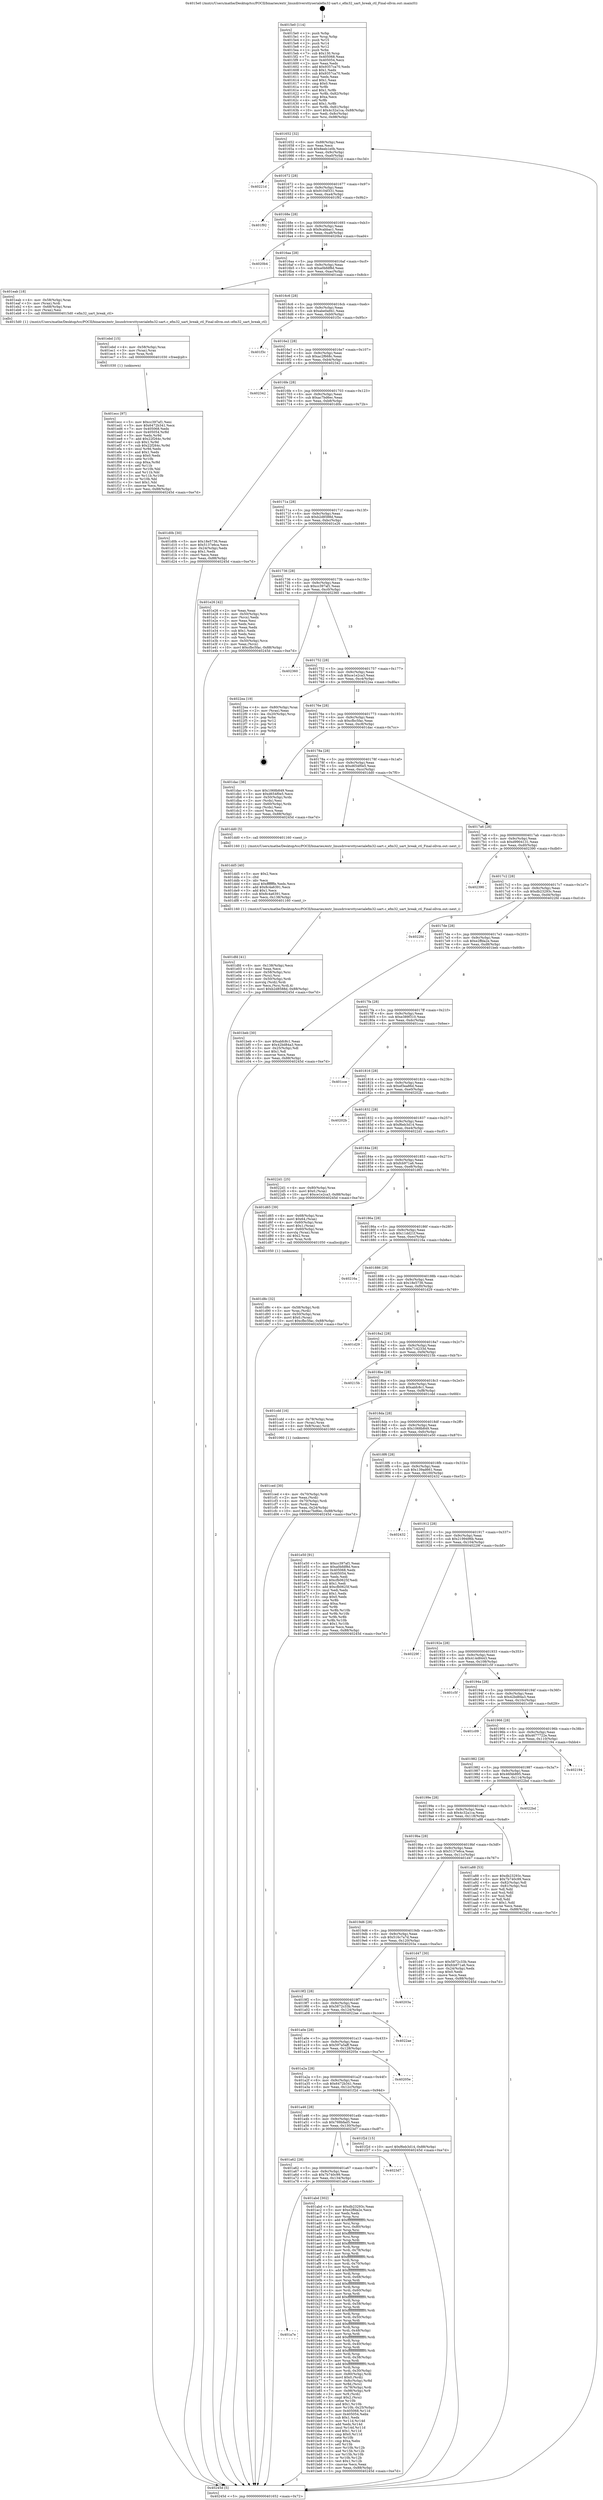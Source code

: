 digraph "0x4015e0" {
  label = "0x4015e0 (/mnt/c/Users/mathe/Desktop/tcc/POCII/binaries/extr_linuxdriversttyserialefm32-uart.c_efm32_uart_break_ctl_Final-ollvm.out::main(0))"
  labelloc = "t"
  node[shape=record]

  Entry [label="",width=0.3,height=0.3,shape=circle,fillcolor=black,style=filled]
  "0x401652" [label="{
     0x401652 [32]\l
     | [instrs]\l
     &nbsp;&nbsp;0x401652 \<+6\>: mov -0x88(%rbp),%eax\l
     &nbsp;&nbsp;0x401658 \<+2\>: mov %eax,%ecx\l
     &nbsp;&nbsp;0x40165a \<+6\>: sub $0x8eeb1e0b,%ecx\l
     &nbsp;&nbsp;0x401660 \<+6\>: mov %eax,-0x9c(%rbp)\l
     &nbsp;&nbsp;0x401666 \<+6\>: mov %ecx,-0xa0(%rbp)\l
     &nbsp;&nbsp;0x40166c \<+6\>: je 000000000040221d \<main+0xc3d\>\l
  }"]
  "0x40221d" [label="{
     0x40221d\l
  }", style=dashed]
  "0x401672" [label="{
     0x401672 [28]\l
     | [instrs]\l
     &nbsp;&nbsp;0x401672 \<+5\>: jmp 0000000000401677 \<main+0x97\>\l
     &nbsp;&nbsp;0x401677 \<+6\>: mov -0x9c(%rbp),%eax\l
     &nbsp;&nbsp;0x40167d \<+5\>: sub $0x9104f331,%eax\l
     &nbsp;&nbsp;0x401682 \<+6\>: mov %eax,-0xa4(%rbp)\l
     &nbsp;&nbsp;0x401688 \<+6\>: je 0000000000401f92 \<main+0x9b2\>\l
  }"]
  Exit [label="",width=0.3,height=0.3,shape=circle,fillcolor=black,style=filled,peripheries=2]
  "0x401f92" [label="{
     0x401f92\l
  }", style=dashed]
  "0x40168e" [label="{
     0x40168e [28]\l
     | [instrs]\l
     &nbsp;&nbsp;0x40168e \<+5\>: jmp 0000000000401693 \<main+0xb3\>\l
     &nbsp;&nbsp;0x401693 \<+6\>: mov -0x9c(%rbp),%eax\l
     &nbsp;&nbsp;0x401699 \<+5\>: sub $0x9cabbac1,%eax\l
     &nbsp;&nbsp;0x40169e \<+6\>: mov %eax,-0xa8(%rbp)\l
     &nbsp;&nbsp;0x4016a4 \<+6\>: je 00000000004020b4 \<main+0xad4\>\l
  }"]
  "0x401ecc" [label="{
     0x401ecc [97]\l
     | [instrs]\l
     &nbsp;&nbsp;0x401ecc \<+5\>: mov $0xcc397af1,%esi\l
     &nbsp;&nbsp;0x401ed1 \<+5\>: mov $0x6472b341,%ecx\l
     &nbsp;&nbsp;0x401ed6 \<+7\>: mov 0x405068,%edx\l
     &nbsp;&nbsp;0x401edd \<+8\>: mov 0x405054,%r8d\l
     &nbsp;&nbsp;0x401ee5 \<+3\>: mov %edx,%r9d\l
     &nbsp;&nbsp;0x401ee8 \<+7\>: add $0x22f264c,%r9d\l
     &nbsp;&nbsp;0x401eef \<+4\>: sub $0x1,%r9d\l
     &nbsp;&nbsp;0x401ef3 \<+7\>: sub $0x22f264c,%r9d\l
     &nbsp;&nbsp;0x401efa \<+4\>: imul %r9d,%edx\l
     &nbsp;&nbsp;0x401efe \<+3\>: and $0x1,%edx\l
     &nbsp;&nbsp;0x401f01 \<+3\>: cmp $0x0,%edx\l
     &nbsp;&nbsp;0x401f04 \<+4\>: sete %r10b\l
     &nbsp;&nbsp;0x401f08 \<+4\>: cmp $0xa,%r8d\l
     &nbsp;&nbsp;0x401f0c \<+4\>: setl %r11b\l
     &nbsp;&nbsp;0x401f10 \<+3\>: mov %r10b,%bl\l
     &nbsp;&nbsp;0x401f13 \<+3\>: and %r11b,%bl\l
     &nbsp;&nbsp;0x401f16 \<+3\>: xor %r11b,%r10b\l
     &nbsp;&nbsp;0x401f19 \<+3\>: or %r10b,%bl\l
     &nbsp;&nbsp;0x401f1c \<+3\>: test $0x1,%bl\l
     &nbsp;&nbsp;0x401f1f \<+3\>: cmovne %ecx,%esi\l
     &nbsp;&nbsp;0x401f22 \<+6\>: mov %esi,-0x88(%rbp)\l
     &nbsp;&nbsp;0x401f28 \<+5\>: jmp 000000000040245d \<main+0xe7d\>\l
  }"]
  "0x4020b4" [label="{
     0x4020b4\l
  }", style=dashed]
  "0x4016aa" [label="{
     0x4016aa [28]\l
     | [instrs]\l
     &nbsp;&nbsp;0x4016aa \<+5\>: jmp 00000000004016af \<main+0xcf\>\l
     &nbsp;&nbsp;0x4016af \<+6\>: mov -0x9c(%rbp),%eax\l
     &nbsp;&nbsp;0x4016b5 \<+5\>: sub $0xa0bfdf8d,%eax\l
     &nbsp;&nbsp;0x4016ba \<+6\>: mov %eax,-0xac(%rbp)\l
     &nbsp;&nbsp;0x4016c0 \<+6\>: je 0000000000401eab \<main+0x8cb\>\l
  }"]
  "0x401ebd" [label="{
     0x401ebd [15]\l
     | [instrs]\l
     &nbsp;&nbsp;0x401ebd \<+4\>: mov -0x58(%rbp),%rax\l
     &nbsp;&nbsp;0x401ec1 \<+3\>: mov (%rax),%rax\l
     &nbsp;&nbsp;0x401ec4 \<+3\>: mov %rax,%rdi\l
     &nbsp;&nbsp;0x401ec7 \<+5\>: call 0000000000401030 \<free@plt\>\l
     | [calls]\l
     &nbsp;&nbsp;0x401030 \{1\} (unknown)\l
  }"]
  "0x401eab" [label="{
     0x401eab [18]\l
     | [instrs]\l
     &nbsp;&nbsp;0x401eab \<+4\>: mov -0x58(%rbp),%rax\l
     &nbsp;&nbsp;0x401eaf \<+3\>: mov (%rax),%rdi\l
     &nbsp;&nbsp;0x401eb2 \<+4\>: mov -0x68(%rbp),%rax\l
     &nbsp;&nbsp;0x401eb6 \<+2\>: mov (%rax),%esi\l
     &nbsp;&nbsp;0x401eb8 \<+5\>: call 00000000004015d0 \<efm32_uart_break_ctl\>\l
     | [calls]\l
     &nbsp;&nbsp;0x4015d0 \{1\} (/mnt/c/Users/mathe/Desktop/tcc/POCII/binaries/extr_linuxdriversttyserialefm32-uart.c_efm32_uart_break_ctl_Final-ollvm.out::efm32_uart_break_ctl)\l
  }"]
  "0x4016c6" [label="{
     0x4016c6 [28]\l
     | [instrs]\l
     &nbsp;&nbsp;0x4016c6 \<+5\>: jmp 00000000004016cb \<main+0xeb\>\l
     &nbsp;&nbsp;0x4016cb \<+6\>: mov -0x9c(%rbp),%eax\l
     &nbsp;&nbsp;0x4016d1 \<+5\>: sub $0xabe0a941,%eax\l
     &nbsp;&nbsp;0x4016d6 \<+6\>: mov %eax,-0xb0(%rbp)\l
     &nbsp;&nbsp;0x4016dc \<+6\>: je 0000000000401f3c \<main+0x95c\>\l
  }"]
  "0x401dfd" [label="{
     0x401dfd [41]\l
     | [instrs]\l
     &nbsp;&nbsp;0x401dfd \<+6\>: mov -0x138(%rbp),%ecx\l
     &nbsp;&nbsp;0x401e03 \<+3\>: imul %eax,%ecx\l
     &nbsp;&nbsp;0x401e06 \<+4\>: mov -0x58(%rbp),%rsi\l
     &nbsp;&nbsp;0x401e0a \<+3\>: mov (%rsi),%rsi\l
     &nbsp;&nbsp;0x401e0d \<+4\>: mov -0x50(%rbp),%rdi\l
     &nbsp;&nbsp;0x401e11 \<+3\>: movslq (%rdi),%rdi\l
     &nbsp;&nbsp;0x401e14 \<+3\>: mov %ecx,(%rsi,%rdi,4)\l
     &nbsp;&nbsp;0x401e17 \<+10\>: movl $0xb2d8588d,-0x88(%rbp)\l
     &nbsp;&nbsp;0x401e21 \<+5\>: jmp 000000000040245d \<main+0xe7d\>\l
  }"]
  "0x401f3c" [label="{
     0x401f3c\l
  }", style=dashed]
  "0x4016e2" [label="{
     0x4016e2 [28]\l
     | [instrs]\l
     &nbsp;&nbsp;0x4016e2 \<+5\>: jmp 00000000004016e7 \<main+0x107\>\l
     &nbsp;&nbsp;0x4016e7 \<+6\>: mov -0x9c(%rbp),%eax\l
     &nbsp;&nbsp;0x4016ed \<+5\>: sub $0xac2f668c,%eax\l
     &nbsp;&nbsp;0x4016f2 \<+6\>: mov %eax,-0xb4(%rbp)\l
     &nbsp;&nbsp;0x4016f8 \<+6\>: je 0000000000402342 \<main+0xd62\>\l
  }"]
  "0x401dd5" [label="{
     0x401dd5 [40]\l
     | [instrs]\l
     &nbsp;&nbsp;0x401dd5 \<+5\>: mov $0x2,%ecx\l
     &nbsp;&nbsp;0x401dda \<+1\>: cltd\l
     &nbsp;&nbsp;0x401ddb \<+2\>: idiv %ecx\l
     &nbsp;&nbsp;0x401ddd \<+6\>: imul $0xfffffffe,%edx,%ecx\l
     &nbsp;&nbsp;0x401de3 \<+6\>: add $0x8c4a6391,%ecx\l
     &nbsp;&nbsp;0x401de9 \<+3\>: add $0x1,%ecx\l
     &nbsp;&nbsp;0x401dec \<+6\>: sub $0x8c4a6391,%ecx\l
     &nbsp;&nbsp;0x401df2 \<+6\>: mov %ecx,-0x138(%rbp)\l
     &nbsp;&nbsp;0x401df8 \<+5\>: call 0000000000401160 \<next_i\>\l
     | [calls]\l
     &nbsp;&nbsp;0x401160 \{1\} (/mnt/c/Users/mathe/Desktop/tcc/POCII/binaries/extr_linuxdriversttyserialefm32-uart.c_efm32_uart_break_ctl_Final-ollvm.out::next_i)\l
  }"]
  "0x402342" [label="{
     0x402342\l
  }", style=dashed]
  "0x4016fe" [label="{
     0x4016fe [28]\l
     | [instrs]\l
     &nbsp;&nbsp;0x4016fe \<+5\>: jmp 0000000000401703 \<main+0x123\>\l
     &nbsp;&nbsp;0x401703 \<+6\>: mov -0x9c(%rbp),%eax\l
     &nbsp;&nbsp;0x401709 \<+5\>: sub $0xac7bd6ec,%eax\l
     &nbsp;&nbsp;0x40170e \<+6\>: mov %eax,-0xb8(%rbp)\l
     &nbsp;&nbsp;0x401714 \<+6\>: je 0000000000401d0b \<main+0x72b\>\l
  }"]
  "0x401d8c" [label="{
     0x401d8c [32]\l
     | [instrs]\l
     &nbsp;&nbsp;0x401d8c \<+4\>: mov -0x58(%rbp),%rdi\l
     &nbsp;&nbsp;0x401d90 \<+3\>: mov %rax,(%rdi)\l
     &nbsp;&nbsp;0x401d93 \<+4\>: mov -0x50(%rbp),%rax\l
     &nbsp;&nbsp;0x401d97 \<+6\>: movl $0x0,(%rax)\l
     &nbsp;&nbsp;0x401d9d \<+10\>: movl $0xcfbc5fac,-0x88(%rbp)\l
     &nbsp;&nbsp;0x401da7 \<+5\>: jmp 000000000040245d \<main+0xe7d\>\l
  }"]
  "0x401d0b" [label="{
     0x401d0b [30]\l
     | [instrs]\l
     &nbsp;&nbsp;0x401d0b \<+5\>: mov $0x18e5736,%eax\l
     &nbsp;&nbsp;0x401d10 \<+5\>: mov $0x5137e6ca,%ecx\l
     &nbsp;&nbsp;0x401d15 \<+3\>: mov -0x24(%rbp),%edx\l
     &nbsp;&nbsp;0x401d18 \<+3\>: cmp $0x1,%edx\l
     &nbsp;&nbsp;0x401d1b \<+3\>: cmovl %ecx,%eax\l
     &nbsp;&nbsp;0x401d1e \<+6\>: mov %eax,-0x88(%rbp)\l
     &nbsp;&nbsp;0x401d24 \<+5\>: jmp 000000000040245d \<main+0xe7d\>\l
  }"]
  "0x40171a" [label="{
     0x40171a [28]\l
     | [instrs]\l
     &nbsp;&nbsp;0x40171a \<+5\>: jmp 000000000040171f \<main+0x13f\>\l
     &nbsp;&nbsp;0x40171f \<+6\>: mov -0x9c(%rbp),%eax\l
     &nbsp;&nbsp;0x401725 \<+5\>: sub $0xb2d8588d,%eax\l
     &nbsp;&nbsp;0x40172a \<+6\>: mov %eax,-0xbc(%rbp)\l
     &nbsp;&nbsp;0x401730 \<+6\>: je 0000000000401e26 \<main+0x846\>\l
  }"]
  "0x401ced" [label="{
     0x401ced [30]\l
     | [instrs]\l
     &nbsp;&nbsp;0x401ced \<+4\>: mov -0x70(%rbp),%rdi\l
     &nbsp;&nbsp;0x401cf1 \<+2\>: mov %eax,(%rdi)\l
     &nbsp;&nbsp;0x401cf3 \<+4\>: mov -0x70(%rbp),%rdi\l
     &nbsp;&nbsp;0x401cf7 \<+2\>: mov (%rdi),%eax\l
     &nbsp;&nbsp;0x401cf9 \<+3\>: mov %eax,-0x24(%rbp)\l
     &nbsp;&nbsp;0x401cfc \<+10\>: movl $0xac7bd6ec,-0x88(%rbp)\l
     &nbsp;&nbsp;0x401d06 \<+5\>: jmp 000000000040245d \<main+0xe7d\>\l
  }"]
  "0x401e26" [label="{
     0x401e26 [42]\l
     | [instrs]\l
     &nbsp;&nbsp;0x401e26 \<+2\>: xor %eax,%eax\l
     &nbsp;&nbsp;0x401e28 \<+4\>: mov -0x50(%rbp),%rcx\l
     &nbsp;&nbsp;0x401e2c \<+2\>: mov (%rcx),%edx\l
     &nbsp;&nbsp;0x401e2e \<+2\>: mov %eax,%esi\l
     &nbsp;&nbsp;0x401e30 \<+2\>: sub %edx,%esi\l
     &nbsp;&nbsp;0x401e32 \<+2\>: mov %eax,%edx\l
     &nbsp;&nbsp;0x401e34 \<+3\>: sub $0x1,%edx\l
     &nbsp;&nbsp;0x401e37 \<+2\>: add %edx,%esi\l
     &nbsp;&nbsp;0x401e39 \<+2\>: sub %esi,%eax\l
     &nbsp;&nbsp;0x401e3b \<+4\>: mov -0x50(%rbp),%rcx\l
     &nbsp;&nbsp;0x401e3f \<+2\>: mov %eax,(%rcx)\l
     &nbsp;&nbsp;0x401e41 \<+10\>: movl $0xcfbc5fac,-0x88(%rbp)\l
     &nbsp;&nbsp;0x401e4b \<+5\>: jmp 000000000040245d \<main+0xe7d\>\l
  }"]
  "0x401736" [label="{
     0x401736 [28]\l
     | [instrs]\l
     &nbsp;&nbsp;0x401736 \<+5\>: jmp 000000000040173b \<main+0x15b\>\l
     &nbsp;&nbsp;0x40173b \<+6\>: mov -0x9c(%rbp),%eax\l
     &nbsp;&nbsp;0x401741 \<+5\>: sub $0xcc397af1,%eax\l
     &nbsp;&nbsp;0x401746 \<+6\>: mov %eax,-0xc0(%rbp)\l
     &nbsp;&nbsp;0x40174c \<+6\>: je 0000000000402360 \<main+0xd80\>\l
  }"]
  "0x401a7e" [label="{
     0x401a7e\l
  }", style=dashed]
  "0x402360" [label="{
     0x402360\l
  }", style=dashed]
  "0x401752" [label="{
     0x401752 [28]\l
     | [instrs]\l
     &nbsp;&nbsp;0x401752 \<+5\>: jmp 0000000000401757 \<main+0x177\>\l
     &nbsp;&nbsp;0x401757 \<+6\>: mov -0x9c(%rbp),%eax\l
     &nbsp;&nbsp;0x40175d \<+5\>: sub $0xce1e2ca3,%eax\l
     &nbsp;&nbsp;0x401762 \<+6\>: mov %eax,-0xc4(%rbp)\l
     &nbsp;&nbsp;0x401768 \<+6\>: je 00000000004022ea \<main+0xd0a\>\l
  }"]
  "0x401abd" [label="{
     0x401abd [302]\l
     | [instrs]\l
     &nbsp;&nbsp;0x401abd \<+5\>: mov $0xdb23293c,%eax\l
     &nbsp;&nbsp;0x401ac2 \<+5\>: mov $0xe2ffda2e,%ecx\l
     &nbsp;&nbsp;0x401ac7 \<+2\>: xor %edx,%edx\l
     &nbsp;&nbsp;0x401ac9 \<+3\>: mov %rsp,%rsi\l
     &nbsp;&nbsp;0x401acc \<+4\>: add $0xfffffffffffffff0,%rsi\l
     &nbsp;&nbsp;0x401ad0 \<+3\>: mov %rsi,%rsp\l
     &nbsp;&nbsp;0x401ad3 \<+4\>: mov %rsi,-0x80(%rbp)\l
     &nbsp;&nbsp;0x401ad7 \<+3\>: mov %rsp,%rsi\l
     &nbsp;&nbsp;0x401ada \<+4\>: add $0xfffffffffffffff0,%rsi\l
     &nbsp;&nbsp;0x401ade \<+3\>: mov %rsi,%rsp\l
     &nbsp;&nbsp;0x401ae1 \<+3\>: mov %rsp,%rdi\l
     &nbsp;&nbsp;0x401ae4 \<+4\>: add $0xfffffffffffffff0,%rdi\l
     &nbsp;&nbsp;0x401ae8 \<+3\>: mov %rdi,%rsp\l
     &nbsp;&nbsp;0x401aeb \<+4\>: mov %rdi,-0x78(%rbp)\l
     &nbsp;&nbsp;0x401aef \<+3\>: mov %rsp,%rdi\l
     &nbsp;&nbsp;0x401af2 \<+4\>: add $0xfffffffffffffff0,%rdi\l
     &nbsp;&nbsp;0x401af6 \<+3\>: mov %rdi,%rsp\l
     &nbsp;&nbsp;0x401af9 \<+4\>: mov %rdi,-0x70(%rbp)\l
     &nbsp;&nbsp;0x401afd \<+3\>: mov %rsp,%rdi\l
     &nbsp;&nbsp;0x401b00 \<+4\>: add $0xfffffffffffffff0,%rdi\l
     &nbsp;&nbsp;0x401b04 \<+3\>: mov %rdi,%rsp\l
     &nbsp;&nbsp;0x401b07 \<+4\>: mov %rdi,-0x68(%rbp)\l
     &nbsp;&nbsp;0x401b0b \<+3\>: mov %rsp,%rdi\l
     &nbsp;&nbsp;0x401b0e \<+4\>: add $0xfffffffffffffff0,%rdi\l
     &nbsp;&nbsp;0x401b12 \<+3\>: mov %rdi,%rsp\l
     &nbsp;&nbsp;0x401b15 \<+4\>: mov %rdi,-0x60(%rbp)\l
     &nbsp;&nbsp;0x401b19 \<+3\>: mov %rsp,%rdi\l
     &nbsp;&nbsp;0x401b1c \<+4\>: add $0xfffffffffffffff0,%rdi\l
     &nbsp;&nbsp;0x401b20 \<+3\>: mov %rdi,%rsp\l
     &nbsp;&nbsp;0x401b23 \<+4\>: mov %rdi,-0x58(%rbp)\l
     &nbsp;&nbsp;0x401b27 \<+3\>: mov %rsp,%rdi\l
     &nbsp;&nbsp;0x401b2a \<+4\>: add $0xfffffffffffffff0,%rdi\l
     &nbsp;&nbsp;0x401b2e \<+3\>: mov %rdi,%rsp\l
     &nbsp;&nbsp;0x401b31 \<+4\>: mov %rdi,-0x50(%rbp)\l
     &nbsp;&nbsp;0x401b35 \<+3\>: mov %rsp,%rdi\l
     &nbsp;&nbsp;0x401b38 \<+4\>: add $0xfffffffffffffff0,%rdi\l
     &nbsp;&nbsp;0x401b3c \<+3\>: mov %rdi,%rsp\l
     &nbsp;&nbsp;0x401b3f \<+4\>: mov %rdi,-0x48(%rbp)\l
     &nbsp;&nbsp;0x401b43 \<+3\>: mov %rsp,%rdi\l
     &nbsp;&nbsp;0x401b46 \<+4\>: add $0xfffffffffffffff0,%rdi\l
     &nbsp;&nbsp;0x401b4a \<+3\>: mov %rdi,%rsp\l
     &nbsp;&nbsp;0x401b4d \<+4\>: mov %rdi,-0x40(%rbp)\l
     &nbsp;&nbsp;0x401b51 \<+3\>: mov %rsp,%rdi\l
     &nbsp;&nbsp;0x401b54 \<+4\>: add $0xfffffffffffffff0,%rdi\l
     &nbsp;&nbsp;0x401b58 \<+3\>: mov %rdi,%rsp\l
     &nbsp;&nbsp;0x401b5b \<+4\>: mov %rdi,-0x38(%rbp)\l
     &nbsp;&nbsp;0x401b5f \<+3\>: mov %rsp,%rdi\l
     &nbsp;&nbsp;0x401b62 \<+4\>: add $0xfffffffffffffff0,%rdi\l
     &nbsp;&nbsp;0x401b66 \<+3\>: mov %rdi,%rsp\l
     &nbsp;&nbsp;0x401b69 \<+4\>: mov %rdi,-0x30(%rbp)\l
     &nbsp;&nbsp;0x401b6d \<+4\>: mov -0x80(%rbp),%rdi\l
     &nbsp;&nbsp;0x401b71 \<+6\>: movl $0x0,(%rdi)\l
     &nbsp;&nbsp;0x401b77 \<+7\>: mov -0x8c(%rbp),%r8d\l
     &nbsp;&nbsp;0x401b7e \<+3\>: mov %r8d,(%rsi)\l
     &nbsp;&nbsp;0x401b81 \<+4\>: mov -0x78(%rbp),%rdi\l
     &nbsp;&nbsp;0x401b85 \<+7\>: mov -0x98(%rbp),%r9\l
     &nbsp;&nbsp;0x401b8c \<+3\>: mov %r9,(%rdi)\l
     &nbsp;&nbsp;0x401b8f \<+3\>: cmpl $0x2,(%rsi)\l
     &nbsp;&nbsp;0x401b92 \<+4\>: setne %r10b\l
     &nbsp;&nbsp;0x401b96 \<+4\>: and $0x1,%r10b\l
     &nbsp;&nbsp;0x401b9a \<+4\>: mov %r10b,-0x25(%rbp)\l
     &nbsp;&nbsp;0x401b9e \<+8\>: mov 0x405068,%r11d\l
     &nbsp;&nbsp;0x401ba6 \<+7\>: mov 0x405054,%ebx\l
     &nbsp;&nbsp;0x401bad \<+3\>: sub $0x1,%edx\l
     &nbsp;&nbsp;0x401bb0 \<+3\>: mov %r11d,%r14d\l
     &nbsp;&nbsp;0x401bb3 \<+3\>: add %edx,%r14d\l
     &nbsp;&nbsp;0x401bb6 \<+4\>: imul %r14d,%r11d\l
     &nbsp;&nbsp;0x401bba \<+4\>: and $0x1,%r11d\l
     &nbsp;&nbsp;0x401bbe \<+4\>: cmp $0x0,%r11d\l
     &nbsp;&nbsp;0x401bc2 \<+4\>: sete %r10b\l
     &nbsp;&nbsp;0x401bc6 \<+3\>: cmp $0xa,%ebx\l
     &nbsp;&nbsp;0x401bc9 \<+4\>: setl %r15b\l
     &nbsp;&nbsp;0x401bcd \<+3\>: mov %r10b,%r12b\l
     &nbsp;&nbsp;0x401bd0 \<+3\>: and %r15b,%r12b\l
     &nbsp;&nbsp;0x401bd3 \<+3\>: xor %r15b,%r10b\l
     &nbsp;&nbsp;0x401bd6 \<+3\>: or %r10b,%r12b\l
     &nbsp;&nbsp;0x401bd9 \<+4\>: test $0x1,%r12b\l
     &nbsp;&nbsp;0x401bdd \<+3\>: cmovne %ecx,%eax\l
     &nbsp;&nbsp;0x401be0 \<+6\>: mov %eax,-0x88(%rbp)\l
     &nbsp;&nbsp;0x401be6 \<+5\>: jmp 000000000040245d \<main+0xe7d\>\l
  }"]
  "0x4022ea" [label="{
     0x4022ea [19]\l
     | [instrs]\l
     &nbsp;&nbsp;0x4022ea \<+4\>: mov -0x80(%rbp),%rax\l
     &nbsp;&nbsp;0x4022ee \<+2\>: mov (%rax),%eax\l
     &nbsp;&nbsp;0x4022f0 \<+4\>: lea -0x20(%rbp),%rsp\l
     &nbsp;&nbsp;0x4022f4 \<+1\>: pop %rbx\l
     &nbsp;&nbsp;0x4022f5 \<+2\>: pop %r12\l
     &nbsp;&nbsp;0x4022f7 \<+2\>: pop %r14\l
     &nbsp;&nbsp;0x4022f9 \<+2\>: pop %r15\l
     &nbsp;&nbsp;0x4022fb \<+1\>: pop %rbp\l
     &nbsp;&nbsp;0x4022fc \<+1\>: ret\l
  }"]
  "0x40176e" [label="{
     0x40176e [28]\l
     | [instrs]\l
     &nbsp;&nbsp;0x40176e \<+5\>: jmp 0000000000401773 \<main+0x193\>\l
     &nbsp;&nbsp;0x401773 \<+6\>: mov -0x9c(%rbp),%eax\l
     &nbsp;&nbsp;0x401779 \<+5\>: sub $0xcfbc5fac,%eax\l
     &nbsp;&nbsp;0x40177e \<+6\>: mov %eax,-0xc8(%rbp)\l
     &nbsp;&nbsp;0x401784 \<+6\>: je 0000000000401dac \<main+0x7cc\>\l
  }"]
  "0x401a62" [label="{
     0x401a62 [28]\l
     | [instrs]\l
     &nbsp;&nbsp;0x401a62 \<+5\>: jmp 0000000000401a67 \<main+0x487\>\l
     &nbsp;&nbsp;0x401a67 \<+6\>: mov -0x9c(%rbp),%eax\l
     &nbsp;&nbsp;0x401a6d \<+5\>: sub $0x7b740c99,%eax\l
     &nbsp;&nbsp;0x401a72 \<+6\>: mov %eax,-0x134(%rbp)\l
     &nbsp;&nbsp;0x401a78 \<+6\>: je 0000000000401abd \<main+0x4dd\>\l
  }"]
  "0x401dac" [label="{
     0x401dac [36]\l
     | [instrs]\l
     &nbsp;&nbsp;0x401dac \<+5\>: mov $0x1068b849,%eax\l
     &nbsp;&nbsp;0x401db1 \<+5\>: mov $0xd654f0e5,%ecx\l
     &nbsp;&nbsp;0x401db6 \<+4\>: mov -0x50(%rbp),%rdx\l
     &nbsp;&nbsp;0x401dba \<+2\>: mov (%rdx),%esi\l
     &nbsp;&nbsp;0x401dbc \<+4\>: mov -0x60(%rbp),%rdx\l
     &nbsp;&nbsp;0x401dc0 \<+2\>: cmp (%rdx),%esi\l
     &nbsp;&nbsp;0x401dc2 \<+3\>: cmovl %ecx,%eax\l
     &nbsp;&nbsp;0x401dc5 \<+6\>: mov %eax,-0x88(%rbp)\l
     &nbsp;&nbsp;0x401dcb \<+5\>: jmp 000000000040245d \<main+0xe7d\>\l
  }"]
  "0x40178a" [label="{
     0x40178a [28]\l
     | [instrs]\l
     &nbsp;&nbsp;0x40178a \<+5\>: jmp 000000000040178f \<main+0x1af\>\l
     &nbsp;&nbsp;0x40178f \<+6\>: mov -0x9c(%rbp),%eax\l
     &nbsp;&nbsp;0x401795 \<+5\>: sub $0xd654f0e5,%eax\l
     &nbsp;&nbsp;0x40179a \<+6\>: mov %eax,-0xcc(%rbp)\l
     &nbsp;&nbsp;0x4017a0 \<+6\>: je 0000000000401dd0 \<main+0x7f0\>\l
  }"]
  "0x4023d7" [label="{
     0x4023d7\l
  }", style=dashed]
  "0x401dd0" [label="{
     0x401dd0 [5]\l
     | [instrs]\l
     &nbsp;&nbsp;0x401dd0 \<+5\>: call 0000000000401160 \<next_i\>\l
     | [calls]\l
     &nbsp;&nbsp;0x401160 \{1\} (/mnt/c/Users/mathe/Desktop/tcc/POCII/binaries/extr_linuxdriversttyserialefm32-uart.c_efm32_uart_break_ctl_Final-ollvm.out::next_i)\l
  }"]
  "0x4017a6" [label="{
     0x4017a6 [28]\l
     | [instrs]\l
     &nbsp;&nbsp;0x4017a6 \<+5\>: jmp 00000000004017ab \<main+0x1cb\>\l
     &nbsp;&nbsp;0x4017ab \<+6\>: mov -0x9c(%rbp),%eax\l
     &nbsp;&nbsp;0x4017b1 \<+5\>: sub $0xd9904131,%eax\l
     &nbsp;&nbsp;0x4017b6 \<+6\>: mov %eax,-0xd0(%rbp)\l
     &nbsp;&nbsp;0x4017bc \<+6\>: je 0000000000402390 \<main+0xdb0\>\l
  }"]
  "0x401a46" [label="{
     0x401a46 [28]\l
     | [instrs]\l
     &nbsp;&nbsp;0x401a46 \<+5\>: jmp 0000000000401a4b \<main+0x46b\>\l
     &nbsp;&nbsp;0x401a4b \<+6\>: mov -0x9c(%rbp),%eax\l
     &nbsp;&nbsp;0x401a51 \<+5\>: sub $0x788bfad5,%eax\l
     &nbsp;&nbsp;0x401a56 \<+6\>: mov %eax,-0x130(%rbp)\l
     &nbsp;&nbsp;0x401a5c \<+6\>: je 00000000004023d7 \<main+0xdf7\>\l
  }"]
  "0x402390" [label="{
     0x402390\l
  }", style=dashed]
  "0x4017c2" [label="{
     0x4017c2 [28]\l
     | [instrs]\l
     &nbsp;&nbsp;0x4017c2 \<+5\>: jmp 00000000004017c7 \<main+0x1e7\>\l
     &nbsp;&nbsp;0x4017c7 \<+6\>: mov -0x9c(%rbp),%eax\l
     &nbsp;&nbsp;0x4017cd \<+5\>: sub $0xdb23293c,%eax\l
     &nbsp;&nbsp;0x4017d2 \<+6\>: mov %eax,-0xd4(%rbp)\l
     &nbsp;&nbsp;0x4017d8 \<+6\>: je 00000000004022fd \<main+0xd1d\>\l
  }"]
  "0x401f2d" [label="{
     0x401f2d [15]\l
     | [instrs]\l
     &nbsp;&nbsp;0x401f2d \<+10\>: movl $0xf6eb3d14,-0x88(%rbp)\l
     &nbsp;&nbsp;0x401f37 \<+5\>: jmp 000000000040245d \<main+0xe7d\>\l
  }"]
  "0x4022fd" [label="{
     0x4022fd\l
  }", style=dashed]
  "0x4017de" [label="{
     0x4017de [28]\l
     | [instrs]\l
     &nbsp;&nbsp;0x4017de \<+5\>: jmp 00000000004017e3 \<main+0x203\>\l
     &nbsp;&nbsp;0x4017e3 \<+6\>: mov -0x9c(%rbp),%eax\l
     &nbsp;&nbsp;0x4017e9 \<+5\>: sub $0xe2ffda2e,%eax\l
     &nbsp;&nbsp;0x4017ee \<+6\>: mov %eax,-0xd8(%rbp)\l
     &nbsp;&nbsp;0x4017f4 \<+6\>: je 0000000000401beb \<main+0x60b\>\l
  }"]
  "0x401a2a" [label="{
     0x401a2a [28]\l
     | [instrs]\l
     &nbsp;&nbsp;0x401a2a \<+5\>: jmp 0000000000401a2f \<main+0x44f\>\l
     &nbsp;&nbsp;0x401a2f \<+6\>: mov -0x9c(%rbp),%eax\l
     &nbsp;&nbsp;0x401a35 \<+5\>: sub $0x6472b341,%eax\l
     &nbsp;&nbsp;0x401a3a \<+6\>: mov %eax,-0x12c(%rbp)\l
     &nbsp;&nbsp;0x401a40 \<+6\>: je 0000000000401f2d \<main+0x94d\>\l
  }"]
  "0x401beb" [label="{
     0x401beb [30]\l
     | [instrs]\l
     &nbsp;&nbsp;0x401beb \<+5\>: mov $0xabfc8c1,%eax\l
     &nbsp;&nbsp;0x401bf0 \<+5\>: mov $0x42bd84a3,%ecx\l
     &nbsp;&nbsp;0x401bf5 \<+3\>: mov -0x25(%rbp),%dl\l
     &nbsp;&nbsp;0x401bf8 \<+3\>: test $0x1,%dl\l
     &nbsp;&nbsp;0x401bfb \<+3\>: cmovne %ecx,%eax\l
     &nbsp;&nbsp;0x401bfe \<+6\>: mov %eax,-0x88(%rbp)\l
     &nbsp;&nbsp;0x401c04 \<+5\>: jmp 000000000040245d \<main+0xe7d\>\l
  }"]
  "0x4017fa" [label="{
     0x4017fa [28]\l
     | [instrs]\l
     &nbsp;&nbsp;0x4017fa \<+5\>: jmp 00000000004017ff \<main+0x21f\>\l
     &nbsp;&nbsp;0x4017ff \<+6\>: mov -0x9c(%rbp),%eax\l
     &nbsp;&nbsp;0x401805 \<+5\>: sub $0xe389f310,%eax\l
     &nbsp;&nbsp;0x40180a \<+6\>: mov %eax,-0xdc(%rbp)\l
     &nbsp;&nbsp;0x401810 \<+6\>: je 0000000000401cce \<main+0x6ee\>\l
  }"]
  "0x40205e" [label="{
     0x40205e\l
  }", style=dashed]
  "0x401cce" [label="{
     0x401cce\l
  }", style=dashed]
  "0x401816" [label="{
     0x401816 [28]\l
     | [instrs]\l
     &nbsp;&nbsp;0x401816 \<+5\>: jmp 000000000040181b \<main+0x23b\>\l
     &nbsp;&nbsp;0x40181b \<+6\>: mov -0x9c(%rbp),%eax\l
     &nbsp;&nbsp;0x401821 \<+5\>: sub $0xef3ea86d,%eax\l
     &nbsp;&nbsp;0x401826 \<+6\>: mov %eax,-0xe0(%rbp)\l
     &nbsp;&nbsp;0x40182c \<+6\>: je 000000000040202b \<main+0xa4b\>\l
  }"]
  "0x401a0e" [label="{
     0x401a0e [28]\l
     | [instrs]\l
     &nbsp;&nbsp;0x401a0e \<+5\>: jmp 0000000000401a13 \<main+0x433\>\l
     &nbsp;&nbsp;0x401a13 \<+6\>: mov -0x9c(%rbp),%eax\l
     &nbsp;&nbsp;0x401a19 \<+5\>: sub $0x597a5aff,%eax\l
     &nbsp;&nbsp;0x401a1e \<+6\>: mov %eax,-0x128(%rbp)\l
     &nbsp;&nbsp;0x401a24 \<+6\>: je 000000000040205e \<main+0xa7e\>\l
  }"]
  "0x40202b" [label="{
     0x40202b\l
  }", style=dashed]
  "0x401832" [label="{
     0x401832 [28]\l
     | [instrs]\l
     &nbsp;&nbsp;0x401832 \<+5\>: jmp 0000000000401837 \<main+0x257\>\l
     &nbsp;&nbsp;0x401837 \<+6\>: mov -0x9c(%rbp),%eax\l
     &nbsp;&nbsp;0x40183d \<+5\>: sub $0xf6eb3d14,%eax\l
     &nbsp;&nbsp;0x401842 \<+6\>: mov %eax,-0xe4(%rbp)\l
     &nbsp;&nbsp;0x401848 \<+6\>: je 00000000004022d1 \<main+0xcf1\>\l
  }"]
  "0x4022ae" [label="{
     0x4022ae\l
  }", style=dashed]
  "0x4022d1" [label="{
     0x4022d1 [25]\l
     | [instrs]\l
     &nbsp;&nbsp;0x4022d1 \<+4\>: mov -0x80(%rbp),%rax\l
     &nbsp;&nbsp;0x4022d5 \<+6\>: movl $0x0,(%rax)\l
     &nbsp;&nbsp;0x4022db \<+10\>: movl $0xce1e2ca3,-0x88(%rbp)\l
     &nbsp;&nbsp;0x4022e5 \<+5\>: jmp 000000000040245d \<main+0xe7d\>\l
  }"]
  "0x40184e" [label="{
     0x40184e [28]\l
     | [instrs]\l
     &nbsp;&nbsp;0x40184e \<+5\>: jmp 0000000000401853 \<main+0x273\>\l
     &nbsp;&nbsp;0x401853 \<+6\>: mov -0x9c(%rbp),%eax\l
     &nbsp;&nbsp;0x401859 \<+5\>: sub $0xfcb971a6,%eax\l
     &nbsp;&nbsp;0x40185e \<+6\>: mov %eax,-0xe8(%rbp)\l
     &nbsp;&nbsp;0x401864 \<+6\>: je 0000000000401d65 \<main+0x785\>\l
  }"]
  "0x4019f2" [label="{
     0x4019f2 [28]\l
     | [instrs]\l
     &nbsp;&nbsp;0x4019f2 \<+5\>: jmp 00000000004019f7 \<main+0x417\>\l
     &nbsp;&nbsp;0x4019f7 \<+6\>: mov -0x9c(%rbp),%eax\l
     &nbsp;&nbsp;0x4019fd \<+5\>: sub $0x5872c33b,%eax\l
     &nbsp;&nbsp;0x401a02 \<+6\>: mov %eax,-0x124(%rbp)\l
     &nbsp;&nbsp;0x401a08 \<+6\>: je 00000000004022ae \<main+0xcce\>\l
  }"]
  "0x401d65" [label="{
     0x401d65 [39]\l
     | [instrs]\l
     &nbsp;&nbsp;0x401d65 \<+4\>: mov -0x68(%rbp),%rax\l
     &nbsp;&nbsp;0x401d69 \<+6\>: movl $0x64,(%rax)\l
     &nbsp;&nbsp;0x401d6f \<+4\>: mov -0x60(%rbp),%rax\l
     &nbsp;&nbsp;0x401d73 \<+6\>: movl $0x1,(%rax)\l
     &nbsp;&nbsp;0x401d79 \<+4\>: mov -0x60(%rbp),%rax\l
     &nbsp;&nbsp;0x401d7d \<+3\>: movslq (%rax),%rax\l
     &nbsp;&nbsp;0x401d80 \<+4\>: shl $0x2,%rax\l
     &nbsp;&nbsp;0x401d84 \<+3\>: mov %rax,%rdi\l
     &nbsp;&nbsp;0x401d87 \<+5\>: call 0000000000401050 \<malloc@plt\>\l
     | [calls]\l
     &nbsp;&nbsp;0x401050 \{1\} (unknown)\l
  }"]
  "0x40186a" [label="{
     0x40186a [28]\l
     | [instrs]\l
     &nbsp;&nbsp;0x40186a \<+5\>: jmp 000000000040186f \<main+0x28f\>\l
     &nbsp;&nbsp;0x40186f \<+6\>: mov -0x9c(%rbp),%eax\l
     &nbsp;&nbsp;0x401875 \<+5\>: sub $0x11dd21f,%eax\l
     &nbsp;&nbsp;0x40187a \<+6\>: mov %eax,-0xec(%rbp)\l
     &nbsp;&nbsp;0x401880 \<+6\>: je 000000000040216a \<main+0xb8a\>\l
  }"]
  "0x40203a" [label="{
     0x40203a\l
  }", style=dashed]
  "0x40216a" [label="{
     0x40216a\l
  }", style=dashed]
  "0x401886" [label="{
     0x401886 [28]\l
     | [instrs]\l
     &nbsp;&nbsp;0x401886 \<+5\>: jmp 000000000040188b \<main+0x2ab\>\l
     &nbsp;&nbsp;0x40188b \<+6\>: mov -0x9c(%rbp),%eax\l
     &nbsp;&nbsp;0x401891 \<+5\>: sub $0x18e5736,%eax\l
     &nbsp;&nbsp;0x401896 \<+6\>: mov %eax,-0xf0(%rbp)\l
     &nbsp;&nbsp;0x40189c \<+6\>: je 0000000000401d29 \<main+0x749\>\l
  }"]
  "0x4019d6" [label="{
     0x4019d6 [28]\l
     | [instrs]\l
     &nbsp;&nbsp;0x4019d6 \<+5\>: jmp 00000000004019db \<main+0x3fb\>\l
     &nbsp;&nbsp;0x4019db \<+6\>: mov -0x9c(%rbp),%eax\l
     &nbsp;&nbsp;0x4019e1 \<+5\>: sub $0x516c7a7d,%eax\l
     &nbsp;&nbsp;0x4019e6 \<+6\>: mov %eax,-0x120(%rbp)\l
     &nbsp;&nbsp;0x4019ec \<+6\>: je 000000000040203a \<main+0xa5a\>\l
  }"]
  "0x401d29" [label="{
     0x401d29\l
  }", style=dashed]
  "0x4018a2" [label="{
     0x4018a2 [28]\l
     | [instrs]\l
     &nbsp;&nbsp;0x4018a2 \<+5\>: jmp 00000000004018a7 \<main+0x2c7\>\l
     &nbsp;&nbsp;0x4018a7 \<+6\>: mov -0x9c(%rbp),%eax\l
     &nbsp;&nbsp;0x4018ad \<+5\>: sub $0x714233d,%eax\l
     &nbsp;&nbsp;0x4018b2 \<+6\>: mov %eax,-0xf4(%rbp)\l
     &nbsp;&nbsp;0x4018b8 \<+6\>: je 000000000040215b \<main+0xb7b\>\l
  }"]
  "0x401d47" [label="{
     0x401d47 [30]\l
     | [instrs]\l
     &nbsp;&nbsp;0x401d47 \<+5\>: mov $0x5872c33b,%eax\l
     &nbsp;&nbsp;0x401d4c \<+5\>: mov $0xfcb971a6,%ecx\l
     &nbsp;&nbsp;0x401d51 \<+3\>: mov -0x24(%rbp),%edx\l
     &nbsp;&nbsp;0x401d54 \<+3\>: cmp $0x0,%edx\l
     &nbsp;&nbsp;0x401d57 \<+3\>: cmove %ecx,%eax\l
     &nbsp;&nbsp;0x401d5a \<+6\>: mov %eax,-0x88(%rbp)\l
     &nbsp;&nbsp;0x401d60 \<+5\>: jmp 000000000040245d \<main+0xe7d\>\l
  }"]
  "0x40215b" [label="{
     0x40215b\l
  }", style=dashed]
  "0x4018be" [label="{
     0x4018be [28]\l
     | [instrs]\l
     &nbsp;&nbsp;0x4018be \<+5\>: jmp 00000000004018c3 \<main+0x2e3\>\l
     &nbsp;&nbsp;0x4018c3 \<+6\>: mov -0x9c(%rbp),%eax\l
     &nbsp;&nbsp;0x4018c9 \<+5\>: sub $0xabfc8c1,%eax\l
     &nbsp;&nbsp;0x4018ce \<+6\>: mov %eax,-0xf8(%rbp)\l
     &nbsp;&nbsp;0x4018d4 \<+6\>: je 0000000000401cdd \<main+0x6fd\>\l
  }"]
  "0x4015e0" [label="{
     0x4015e0 [114]\l
     | [instrs]\l
     &nbsp;&nbsp;0x4015e0 \<+1\>: push %rbp\l
     &nbsp;&nbsp;0x4015e1 \<+3\>: mov %rsp,%rbp\l
     &nbsp;&nbsp;0x4015e4 \<+2\>: push %r15\l
     &nbsp;&nbsp;0x4015e6 \<+2\>: push %r14\l
     &nbsp;&nbsp;0x4015e8 \<+2\>: push %r12\l
     &nbsp;&nbsp;0x4015ea \<+1\>: push %rbx\l
     &nbsp;&nbsp;0x4015eb \<+7\>: sub $0x130,%rsp\l
     &nbsp;&nbsp;0x4015f2 \<+7\>: mov 0x405068,%eax\l
     &nbsp;&nbsp;0x4015f9 \<+7\>: mov 0x405054,%ecx\l
     &nbsp;&nbsp;0x401600 \<+2\>: mov %eax,%edx\l
     &nbsp;&nbsp;0x401602 \<+6\>: add $0x9357ca70,%edx\l
     &nbsp;&nbsp;0x401608 \<+3\>: sub $0x1,%edx\l
     &nbsp;&nbsp;0x40160b \<+6\>: sub $0x9357ca70,%edx\l
     &nbsp;&nbsp;0x401611 \<+3\>: imul %edx,%eax\l
     &nbsp;&nbsp;0x401614 \<+3\>: and $0x1,%eax\l
     &nbsp;&nbsp;0x401617 \<+3\>: cmp $0x0,%eax\l
     &nbsp;&nbsp;0x40161a \<+4\>: sete %r8b\l
     &nbsp;&nbsp;0x40161e \<+4\>: and $0x1,%r8b\l
     &nbsp;&nbsp;0x401622 \<+7\>: mov %r8b,-0x82(%rbp)\l
     &nbsp;&nbsp;0x401629 \<+3\>: cmp $0xa,%ecx\l
     &nbsp;&nbsp;0x40162c \<+4\>: setl %r8b\l
     &nbsp;&nbsp;0x401630 \<+4\>: and $0x1,%r8b\l
     &nbsp;&nbsp;0x401634 \<+7\>: mov %r8b,-0x81(%rbp)\l
     &nbsp;&nbsp;0x40163b \<+10\>: movl $0x4c32a1ca,-0x88(%rbp)\l
     &nbsp;&nbsp;0x401645 \<+6\>: mov %edi,-0x8c(%rbp)\l
     &nbsp;&nbsp;0x40164b \<+7\>: mov %rsi,-0x98(%rbp)\l
  }"]
  "0x401cdd" [label="{
     0x401cdd [16]\l
     | [instrs]\l
     &nbsp;&nbsp;0x401cdd \<+4\>: mov -0x78(%rbp),%rax\l
     &nbsp;&nbsp;0x401ce1 \<+3\>: mov (%rax),%rax\l
     &nbsp;&nbsp;0x401ce4 \<+4\>: mov 0x8(%rax),%rdi\l
     &nbsp;&nbsp;0x401ce8 \<+5\>: call 0000000000401060 \<atoi@plt\>\l
     | [calls]\l
     &nbsp;&nbsp;0x401060 \{1\} (unknown)\l
  }"]
  "0x4018da" [label="{
     0x4018da [28]\l
     | [instrs]\l
     &nbsp;&nbsp;0x4018da \<+5\>: jmp 00000000004018df \<main+0x2ff\>\l
     &nbsp;&nbsp;0x4018df \<+6\>: mov -0x9c(%rbp),%eax\l
     &nbsp;&nbsp;0x4018e5 \<+5\>: sub $0x1068b849,%eax\l
     &nbsp;&nbsp;0x4018ea \<+6\>: mov %eax,-0xfc(%rbp)\l
     &nbsp;&nbsp;0x4018f0 \<+6\>: je 0000000000401e50 \<main+0x870\>\l
  }"]
  "0x40245d" [label="{
     0x40245d [5]\l
     | [instrs]\l
     &nbsp;&nbsp;0x40245d \<+5\>: jmp 0000000000401652 \<main+0x72\>\l
  }"]
  "0x401e50" [label="{
     0x401e50 [91]\l
     | [instrs]\l
     &nbsp;&nbsp;0x401e50 \<+5\>: mov $0xcc397af1,%eax\l
     &nbsp;&nbsp;0x401e55 \<+5\>: mov $0xa0bfdf8d,%ecx\l
     &nbsp;&nbsp;0x401e5a \<+7\>: mov 0x405068,%edx\l
     &nbsp;&nbsp;0x401e61 \<+7\>: mov 0x405054,%esi\l
     &nbsp;&nbsp;0x401e68 \<+2\>: mov %edx,%edi\l
     &nbsp;&nbsp;0x401e6a \<+6\>: sub $0xcfb0625f,%edi\l
     &nbsp;&nbsp;0x401e70 \<+3\>: sub $0x1,%edi\l
     &nbsp;&nbsp;0x401e73 \<+6\>: add $0xcfb0625f,%edi\l
     &nbsp;&nbsp;0x401e79 \<+3\>: imul %edi,%edx\l
     &nbsp;&nbsp;0x401e7c \<+3\>: and $0x1,%edx\l
     &nbsp;&nbsp;0x401e7f \<+3\>: cmp $0x0,%edx\l
     &nbsp;&nbsp;0x401e82 \<+4\>: sete %r8b\l
     &nbsp;&nbsp;0x401e86 \<+3\>: cmp $0xa,%esi\l
     &nbsp;&nbsp;0x401e89 \<+4\>: setl %r9b\l
     &nbsp;&nbsp;0x401e8d \<+3\>: mov %r8b,%r10b\l
     &nbsp;&nbsp;0x401e90 \<+3\>: and %r9b,%r10b\l
     &nbsp;&nbsp;0x401e93 \<+3\>: xor %r9b,%r8b\l
     &nbsp;&nbsp;0x401e96 \<+3\>: or %r8b,%r10b\l
     &nbsp;&nbsp;0x401e99 \<+4\>: test $0x1,%r10b\l
     &nbsp;&nbsp;0x401e9d \<+3\>: cmovne %ecx,%eax\l
     &nbsp;&nbsp;0x401ea0 \<+6\>: mov %eax,-0x88(%rbp)\l
     &nbsp;&nbsp;0x401ea6 \<+5\>: jmp 000000000040245d \<main+0xe7d\>\l
  }"]
  "0x4018f6" [label="{
     0x4018f6 [28]\l
     | [instrs]\l
     &nbsp;&nbsp;0x4018f6 \<+5\>: jmp 00000000004018fb \<main+0x31b\>\l
     &nbsp;&nbsp;0x4018fb \<+6\>: mov -0x9c(%rbp),%eax\l
     &nbsp;&nbsp;0x401901 \<+5\>: sub $0x139ad661,%eax\l
     &nbsp;&nbsp;0x401906 \<+6\>: mov %eax,-0x100(%rbp)\l
     &nbsp;&nbsp;0x40190c \<+6\>: je 0000000000402432 \<main+0xe52\>\l
  }"]
  "0x4019ba" [label="{
     0x4019ba [28]\l
     | [instrs]\l
     &nbsp;&nbsp;0x4019ba \<+5\>: jmp 00000000004019bf \<main+0x3df\>\l
     &nbsp;&nbsp;0x4019bf \<+6\>: mov -0x9c(%rbp),%eax\l
     &nbsp;&nbsp;0x4019c5 \<+5\>: sub $0x5137e6ca,%eax\l
     &nbsp;&nbsp;0x4019ca \<+6\>: mov %eax,-0x11c(%rbp)\l
     &nbsp;&nbsp;0x4019d0 \<+6\>: je 0000000000401d47 \<main+0x767\>\l
  }"]
  "0x402432" [label="{
     0x402432\l
  }", style=dashed]
  "0x401912" [label="{
     0x401912 [28]\l
     | [instrs]\l
     &nbsp;&nbsp;0x401912 \<+5\>: jmp 0000000000401917 \<main+0x337\>\l
     &nbsp;&nbsp;0x401917 \<+6\>: mov -0x9c(%rbp),%eax\l
     &nbsp;&nbsp;0x40191d \<+5\>: sub $0x2199496b,%eax\l
     &nbsp;&nbsp;0x401922 \<+6\>: mov %eax,-0x104(%rbp)\l
     &nbsp;&nbsp;0x401928 \<+6\>: je 000000000040229f \<main+0xcbf\>\l
  }"]
  "0x401a88" [label="{
     0x401a88 [53]\l
     | [instrs]\l
     &nbsp;&nbsp;0x401a88 \<+5\>: mov $0xdb23293c,%eax\l
     &nbsp;&nbsp;0x401a8d \<+5\>: mov $0x7b740c99,%ecx\l
     &nbsp;&nbsp;0x401a92 \<+6\>: mov -0x82(%rbp),%dl\l
     &nbsp;&nbsp;0x401a98 \<+7\>: mov -0x81(%rbp),%sil\l
     &nbsp;&nbsp;0x401a9f \<+3\>: mov %dl,%dil\l
     &nbsp;&nbsp;0x401aa2 \<+3\>: and %sil,%dil\l
     &nbsp;&nbsp;0x401aa5 \<+3\>: xor %sil,%dl\l
     &nbsp;&nbsp;0x401aa8 \<+3\>: or %dl,%dil\l
     &nbsp;&nbsp;0x401aab \<+4\>: test $0x1,%dil\l
     &nbsp;&nbsp;0x401aaf \<+3\>: cmovne %ecx,%eax\l
     &nbsp;&nbsp;0x401ab2 \<+6\>: mov %eax,-0x88(%rbp)\l
     &nbsp;&nbsp;0x401ab8 \<+5\>: jmp 000000000040245d \<main+0xe7d\>\l
  }"]
  "0x40229f" [label="{
     0x40229f\l
  }", style=dashed]
  "0x40192e" [label="{
     0x40192e [28]\l
     | [instrs]\l
     &nbsp;&nbsp;0x40192e \<+5\>: jmp 0000000000401933 \<main+0x353\>\l
     &nbsp;&nbsp;0x401933 \<+6\>: mov -0x9c(%rbp),%eax\l
     &nbsp;&nbsp;0x401939 \<+5\>: sub $0x414d8443,%eax\l
     &nbsp;&nbsp;0x40193e \<+6\>: mov %eax,-0x108(%rbp)\l
     &nbsp;&nbsp;0x401944 \<+6\>: je 0000000000401c5f \<main+0x67f\>\l
  }"]
  "0x40199e" [label="{
     0x40199e [28]\l
     | [instrs]\l
     &nbsp;&nbsp;0x40199e \<+5\>: jmp 00000000004019a3 \<main+0x3c3\>\l
     &nbsp;&nbsp;0x4019a3 \<+6\>: mov -0x9c(%rbp),%eax\l
     &nbsp;&nbsp;0x4019a9 \<+5\>: sub $0x4c32a1ca,%eax\l
     &nbsp;&nbsp;0x4019ae \<+6\>: mov %eax,-0x118(%rbp)\l
     &nbsp;&nbsp;0x4019b4 \<+6\>: je 0000000000401a88 \<main+0x4a8\>\l
  }"]
  "0x401c5f" [label="{
     0x401c5f\l
  }", style=dashed]
  "0x40194a" [label="{
     0x40194a [28]\l
     | [instrs]\l
     &nbsp;&nbsp;0x40194a \<+5\>: jmp 000000000040194f \<main+0x36f\>\l
     &nbsp;&nbsp;0x40194f \<+6\>: mov -0x9c(%rbp),%eax\l
     &nbsp;&nbsp;0x401955 \<+5\>: sub $0x42bd84a3,%eax\l
     &nbsp;&nbsp;0x40195a \<+6\>: mov %eax,-0x10c(%rbp)\l
     &nbsp;&nbsp;0x401960 \<+6\>: je 0000000000401c09 \<main+0x629\>\l
  }"]
  "0x4022bd" [label="{
     0x4022bd\l
  }", style=dashed]
  "0x401c09" [label="{
     0x401c09\l
  }", style=dashed]
  "0x401966" [label="{
     0x401966 [28]\l
     | [instrs]\l
     &nbsp;&nbsp;0x401966 \<+5\>: jmp 000000000040196b \<main+0x38b\>\l
     &nbsp;&nbsp;0x40196b \<+6\>: mov -0x9c(%rbp),%eax\l
     &nbsp;&nbsp;0x401971 \<+5\>: sub $0x4677722e,%eax\l
     &nbsp;&nbsp;0x401976 \<+6\>: mov %eax,-0x110(%rbp)\l
     &nbsp;&nbsp;0x40197c \<+6\>: je 0000000000402194 \<main+0xbb4\>\l
  }"]
  "0x401982" [label="{
     0x401982 [28]\l
     | [instrs]\l
     &nbsp;&nbsp;0x401982 \<+5\>: jmp 0000000000401987 \<main+0x3a7\>\l
     &nbsp;&nbsp;0x401987 \<+6\>: mov -0x9c(%rbp),%eax\l
     &nbsp;&nbsp;0x40198d \<+5\>: sub $0x46f4b895,%eax\l
     &nbsp;&nbsp;0x401992 \<+6\>: mov %eax,-0x114(%rbp)\l
     &nbsp;&nbsp;0x401998 \<+6\>: je 00000000004022bd \<main+0xcdd\>\l
  }"]
  "0x402194" [label="{
     0x402194\l
  }", style=dashed]
  Entry -> "0x4015e0" [label=" 1"]
  "0x401652" -> "0x40221d" [label=" 0"]
  "0x401652" -> "0x401672" [label=" 16"]
  "0x4022ea" -> Exit [label=" 1"]
  "0x401672" -> "0x401f92" [label=" 0"]
  "0x401672" -> "0x40168e" [label=" 16"]
  "0x4022d1" -> "0x40245d" [label=" 1"]
  "0x40168e" -> "0x4020b4" [label=" 0"]
  "0x40168e" -> "0x4016aa" [label=" 16"]
  "0x401f2d" -> "0x40245d" [label=" 1"]
  "0x4016aa" -> "0x401eab" [label=" 1"]
  "0x4016aa" -> "0x4016c6" [label=" 15"]
  "0x401ecc" -> "0x40245d" [label=" 1"]
  "0x4016c6" -> "0x401f3c" [label=" 0"]
  "0x4016c6" -> "0x4016e2" [label=" 15"]
  "0x401ebd" -> "0x401ecc" [label=" 1"]
  "0x4016e2" -> "0x402342" [label=" 0"]
  "0x4016e2" -> "0x4016fe" [label=" 15"]
  "0x401eab" -> "0x401ebd" [label=" 1"]
  "0x4016fe" -> "0x401d0b" [label=" 1"]
  "0x4016fe" -> "0x40171a" [label=" 14"]
  "0x401e50" -> "0x40245d" [label=" 1"]
  "0x40171a" -> "0x401e26" [label=" 1"]
  "0x40171a" -> "0x401736" [label=" 13"]
  "0x401e26" -> "0x40245d" [label=" 1"]
  "0x401736" -> "0x402360" [label=" 0"]
  "0x401736" -> "0x401752" [label=" 13"]
  "0x401dd5" -> "0x401dfd" [label=" 1"]
  "0x401752" -> "0x4022ea" [label=" 1"]
  "0x401752" -> "0x40176e" [label=" 12"]
  "0x401dd0" -> "0x401dd5" [label=" 1"]
  "0x40176e" -> "0x401dac" [label=" 2"]
  "0x40176e" -> "0x40178a" [label=" 10"]
  "0x401d8c" -> "0x40245d" [label=" 1"]
  "0x40178a" -> "0x401dd0" [label=" 1"]
  "0x40178a" -> "0x4017a6" [label=" 9"]
  "0x401d65" -> "0x401d8c" [label=" 1"]
  "0x4017a6" -> "0x402390" [label=" 0"]
  "0x4017a6" -> "0x4017c2" [label=" 9"]
  "0x401d0b" -> "0x40245d" [label=" 1"]
  "0x4017c2" -> "0x4022fd" [label=" 0"]
  "0x4017c2" -> "0x4017de" [label=" 9"]
  "0x401ced" -> "0x40245d" [label=" 1"]
  "0x4017de" -> "0x401beb" [label=" 1"]
  "0x4017de" -> "0x4017fa" [label=" 8"]
  "0x401beb" -> "0x40245d" [label=" 1"]
  "0x4017fa" -> "0x401cce" [label=" 0"]
  "0x4017fa" -> "0x401816" [label=" 8"]
  "0x401abd" -> "0x40245d" [label=" 1"]
  "0x401816" -> "0x40202b" [label=" 0"]
  "0x401816" -> "0x401832" [label=" 8"]
  "0x401a62" -> "0x401a7e" [label=" 0"]
  "0x401832" -> "0x4022d1" [label=" 1"]
  "0x401832" -> "0x40184e" [label=" 7"]
  "0x401a62" -> "0x401abd" [label=" 1"]
  "0x40184e" -> "0x401d65" [label=" 1"]
  "0x40184e" -> "0x40186a" [label=" 6"]
  "0x401a46" -> "0x401a62" [label=" 1"]
  "0x40186a" -> "0x40216a" [label=" 0"]
  "0x40186a" -> "0x401886" [label=" 6"]
  "0x401a46" -> "0x4023d7" [label=" 0"]
  "0x401886" -> "0x401d29" [label=" 0"]
  "0x401886" -> "0x4018a2" [label=" 6"]
  "0x401a2a" -> "0x401a46" [label=" 1"]
  "0x4018a2" -> "0x40215b" [label=" 0"]
  "0x4018a2" -> "0x4018be" [label=" 6"]
  "0x401a2a" -> "0x401f2d" [label=" 1"]
  "0x4018be" -> "0x401cdd" [label=" 1"]
  "0x4018be" -> "0x4018da" [label=" 5"]
  "0x401a0e" -> "0x401a2a" [label=" 2"]
  "0x4018da" -> "0x401e50" [label=" 1"]
  "0x4018da" -> "0x4018f6" [label=" 4"]
  "0x401a0e" -> "0x40205e" [label=" 0"]
  "0x4018f6" -> "0x402432" [label=" 0"]
  "0x4018f6" -> "0x401912" [label=" 4"]
  "0x401dfd" -> "0x40245d" [label=" 1"]
  "0x401912" -> "0x40229f" [label=" 0"]
  "0x401912" -> "0x40192e" [label=" 4"]
  "0x4019f2" -> "0x401a0e" [label=" 2"]
  "0x40192e" -> "0x401c5f" [label=" 0"]
  "0x40192e" -> "0x40194a" [label=" 4"]
  "0x401dac" -> "0x40245d" [label=" 2"]
  "0x40194a" -> "0x401c09" [label=" 0"]
  "0x40194a" -> "0x401966" [label=" 4"]
  "0x4019d6" -> "0x4019f2" [label=" 2"]
  "0x401966" -> "0x402194" [label=" 0"]
  "0x401966" -> "0x401982" [label=" 4"]
  "0x4019d6" -> "0x40203a" [label=" 0"]
  "0x401982" -> "0x4022bd" [label=" 0"]
  "0x401982" -> "0x40199e" [label=" 4"]
  "0x4019f2" -> "0x4022ae" [label=" 0"]
  "0x40199e" -> "0x401a88" [label=" 1"]
  "0x40199e" -> "0x4019ba" [label=" 3"]
  "0x401a88" -> "0x40245d" [label=" 1"]
  "0x4015e0" -> "0x401652" [label=" 1"]
  "0x40245d" -> "0x401652" [label=" 15"]
  "0x401cdd" -> "0x401ced" [label=" 1"]
  "0x4019ba" -> "0x401d47" [label=" 1"]
  "0x4019ba" -> "0x4019d6" [label=" 2"]
  "0x401d47" -> "0x40245d" [label=" 1"]
}
